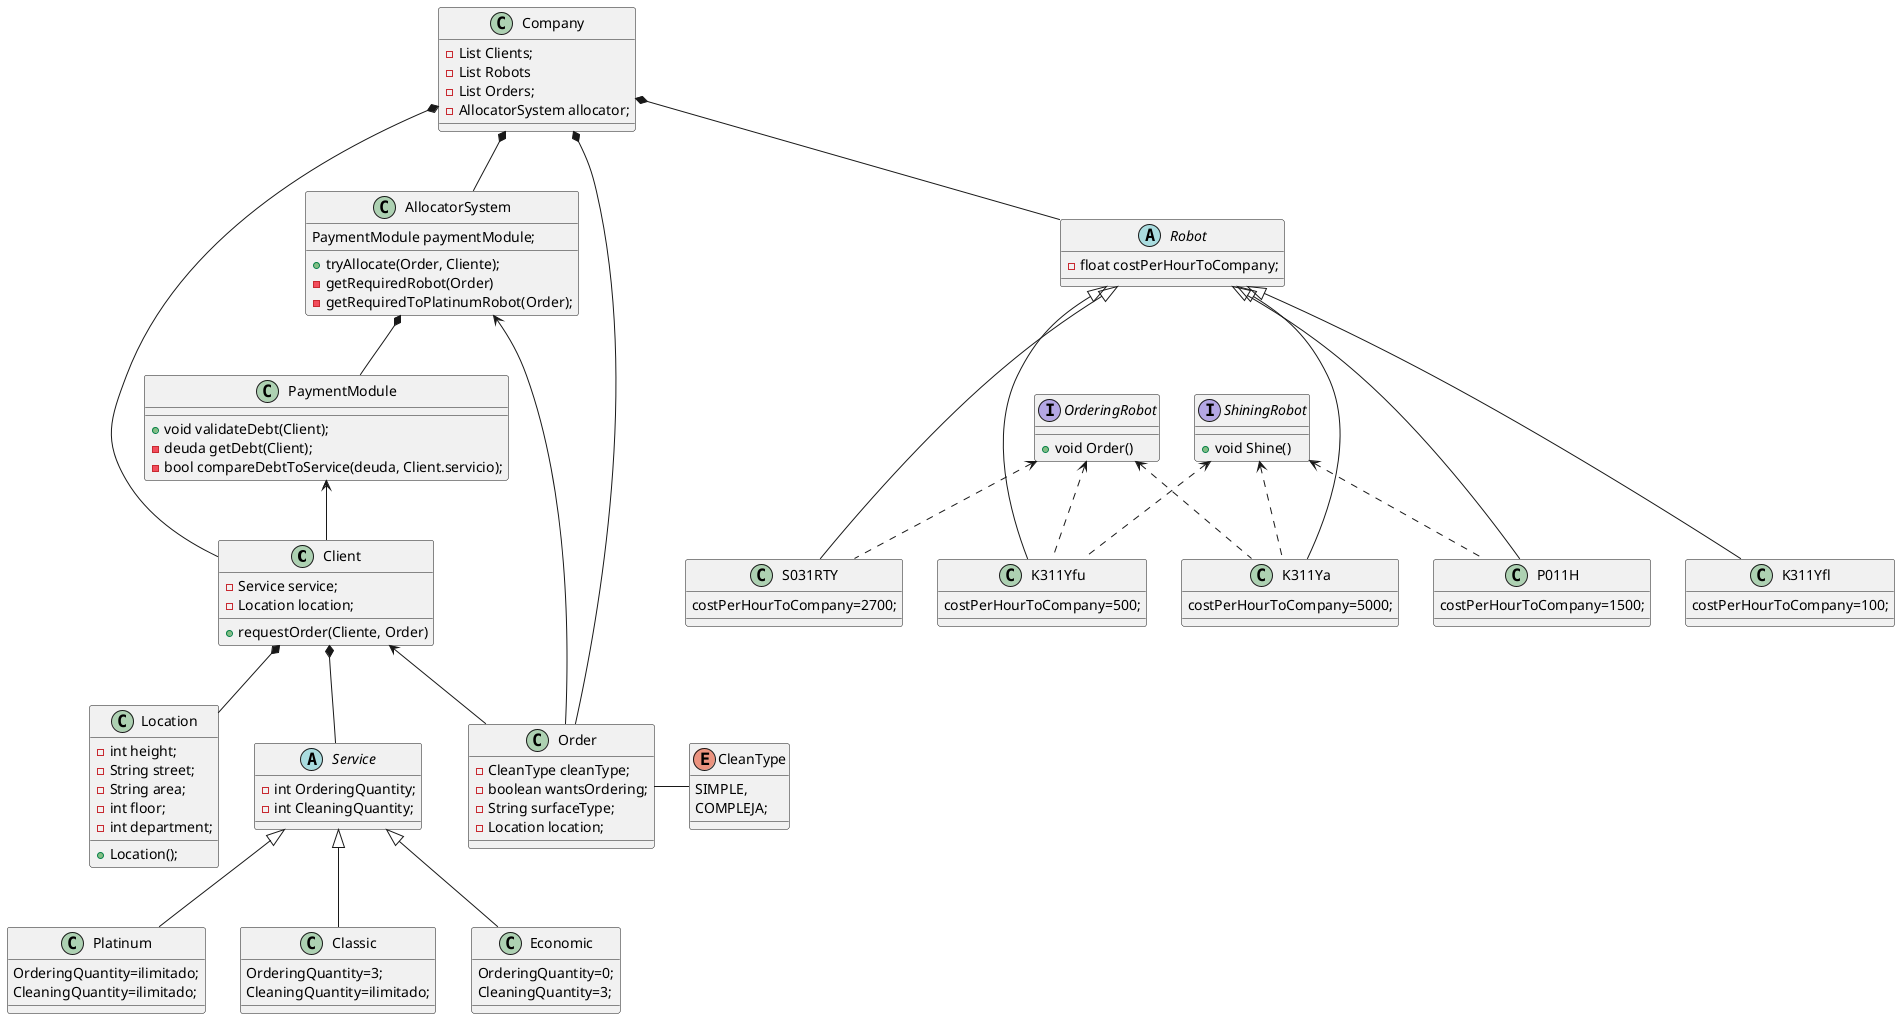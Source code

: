 @startuml
'https://plantuml.com/class-diagram

class Client {
    - Service service;
    - Location location;
    +requestOrder(Cliente, Order)
}

class Location{
    - int height;
    - String street;
    - String area;
    - int floor;
    - int department;
    + Location();
}


abstract Robot{
    - float costPerHourToCompany;
}
class S031RTY{
costPerHourToCompany=2700;
}
class K311Yfu{
costPerHourToCompany=500;
}
class P011H{
costPerHourToCompany=1500;
}
class K311Ya{
costPerHourToCompany=5000;
}
class K311Yfl{
costPerHourToCompany=100;
}

interface OrderingRobot{
    + void Order()
}
interface ShiningRobot{
    + void Shine()
}

abstract Service{
    - int OrderingQuantity;
    - int CleaningQuantity;
}
class Platinum{
OrderingQuantity=ilimitado;
CleaningQuantity=ilimitado;
}
class Classic{
OrderingQuantity=3;
CleaningQuantity=ilimitado;
}

class Economic{
OrderingQuantity=0;
CleaningQuantity=3;
}

class Company{
- List Clients;
- List Robots
- List Orders;
- AllocatorSystem allocator;
}
class Order{
    - CleanType cleanType;
    - boolean wantsOrdering;
    - String surfaceType;
    - Location location;
}
enum CleanType{
    SIMPLE,
    COMPLEJA;
}

class AllocatorSystem{
PaymentModule paymentModule;

+tryAllocate(Order, Cliente);
-getRequiredRobot(Order)
-getRequiredToPlatinumRobot(Order);

}

class PaymentModule{
  +void validateDebt(Client);
  -deuda getDebt(Client);
  -bool compareDebtToService(deuda, Client.servicio);

}

AllocatorSystem*--PaymentModule
PaymentModule<--Client
Service <|-- Platinum
Service <|-- Classic
Service <|-- Economic

Company *-- AllocatorSystem
Company*-- Robot
Company *-- Client
Company *-- Order

Robot <|--- K311Yfl
Robot <|--- K311Yfu
Robot <|--- P011H
Robot <|--- K311Ya
Robot <|--- S031RTY

ShiningRobot <.. K311Yfu
ShiningRobot <.. P011H
ShiningRobot <.. K311Ya
OrderingRobot <.. K311Yfu
OrderingRobot <.. K311Ya
OrderingRobot <.. S031RTY

Client *-- Service
Client *-- Location

Order- CleanType
Client<--Order
AllocatorSystem <-- Order
@enduml